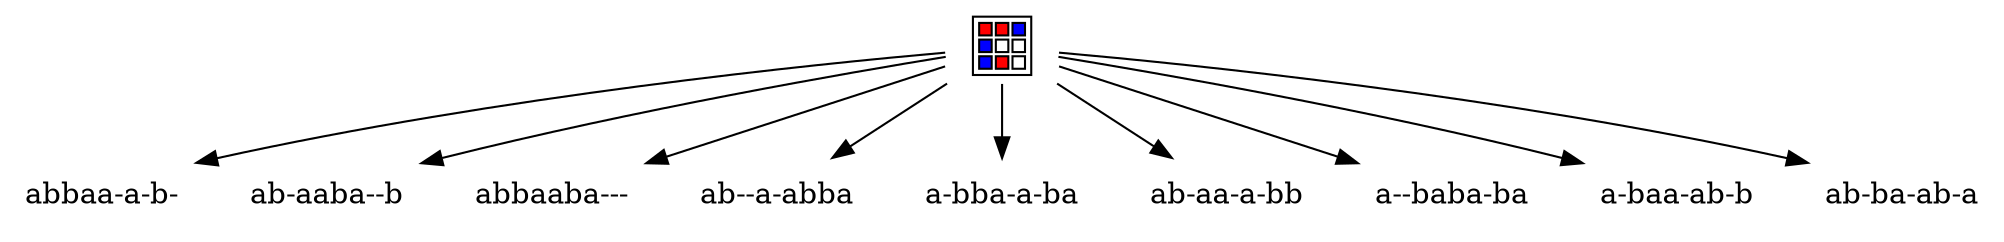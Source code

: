 digraph luffarschack {
    node [shape=none];
    "baabb--ba-" [label=<<TABLE BORDER="1" BGCOLOR="white">
        <TR><TD BGCOLOR="red"></TD><TD BGCOLOR="red"></TD><TD BGCOLOR="blue"></TD></TR>
        <TR><TD BGCOLOR="blue"></TD><TD BGCOLOR="white"></TD><TD BGCOLOR="white"></TD></TR>
        <TR><TD BGCOLOR="blue"></TD><TD BGCOLOR="red"></TD><TD BGCOLOR="white"></TD></TR>
    </TABLE>>];
    "baabb--ba-" -> "abbaa-a-b-";
    "baabb--ba-" -> "ab-aaba--b";
    "baabb--ba-" -> "abbaaba---";
    "baabb--ba-" -> "ab--a-abba";
    "baabb--ba-" -> "a-bba-a-ba";
    "baabb--ba-" -> "ab-aa-a-bb";
    "baabb--ba-" -> "a--baba-ba";
    "baabb--ba-" -> "a-baa-ab-b";
    "baabb--ba-" -> "ab-ba-ab-a";
}